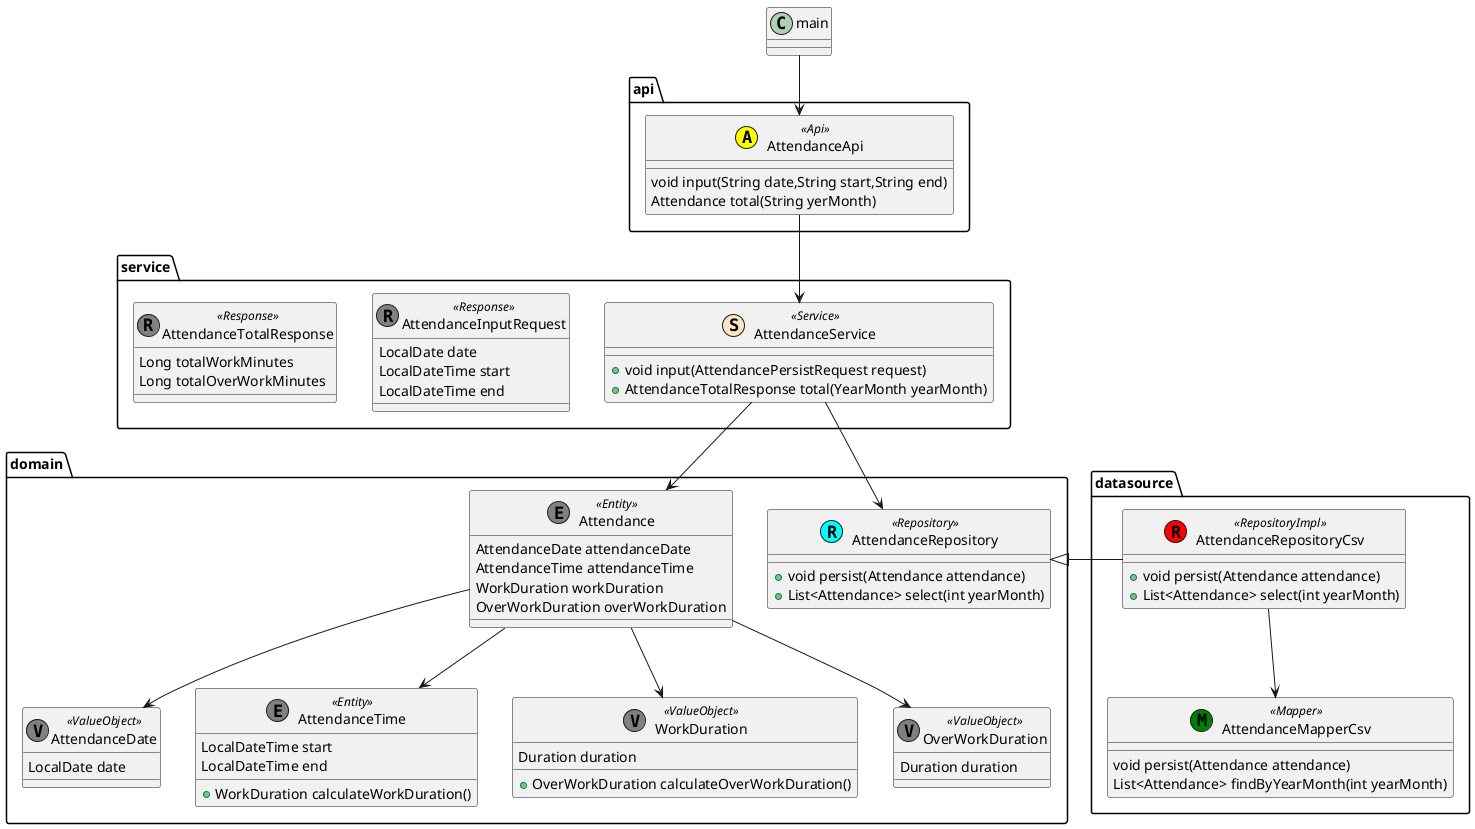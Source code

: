 @startuml 勤怠管理クラス図
package domain {
    class Attendance<<(E,gray) Entity>> {
        AttendanceDate attendanceDate
        AttendanceTime attendanceTime
        WorkDuration workDuration
        OverWorkDuration overWorkDuration
    }

    class AttendanceDate<<(V,gray) ValueObject>> {
           LocalDate date
    }

    class AttendanceTime<<(E,gray) Entity>> {
        LocalDateTime start
        LocalDateTime end
        + WorkDuration calculateWorkDuration()
    }

    class WorkDuration<<(V,gray) ValueObject>> {
        Duration duration
        + OverWorkDuration calculateOverWorkDuration()
     }

     class OverWorkDuration<<(V,gray) ValueObject>> {
        Duration duration
     }

     class AttendanceRepository<<(R,Cyan) Repository>> {
           + void persist(Attendance attendance)
           + List<Attendance> select(int yearMonth)
      }
}

package datasource {
    class AttendanceRepositoryCsv<<(R,red) RepositoryImpl>> {
        + void persist(Attendance attendance)
        + List<Attendance> select(int yearMonth)
    }

    class AttendanceMapperCsv<<(M,green) Mapper>> {
        void persist(Attendance attendance)
        List<Attendance> findByYearMonth(int yearMonth)
    }
}

package service {
    class AttendanceService<<(S,strategy) Service>> {
       + void input(AttendancePersistRequest request)
       + AttendanceTotalResponse total(YearMonth yearMonth)
    }

    class AttendanceInputRequest<<(R,gray) Response>> {
            LocalDate date
            LocalDateTime start
            LocalDateTime end
    }


    class AttendanceTotalResponse<<(R,gray) Response>> {
        Long totalWorkMinutes
        Long totalOverWorkMinutes
    }
}

package api {
    class AttendanceApi<<(A,yellow) Api>> {
        void input(String date,String start,String end)
        Attendance total(String yerMonth)
    }

}

class main {
}

main --> AttendanceApi
AttendanceApi --> AttendanceService
AttendanceService --> Attendance
AttendanceRepositoryCsv -left-|> AttendanceRepository
AttendanceService --> AttendanceRepository
Attendance --> AttendanceTime
Attendance --> WorkDuration
Attendance --> OverWorkDuration
Attendance --> AttendanceDate
AttendanceRepositoryCsv --> AttendanceMapperCsv


@enduml
